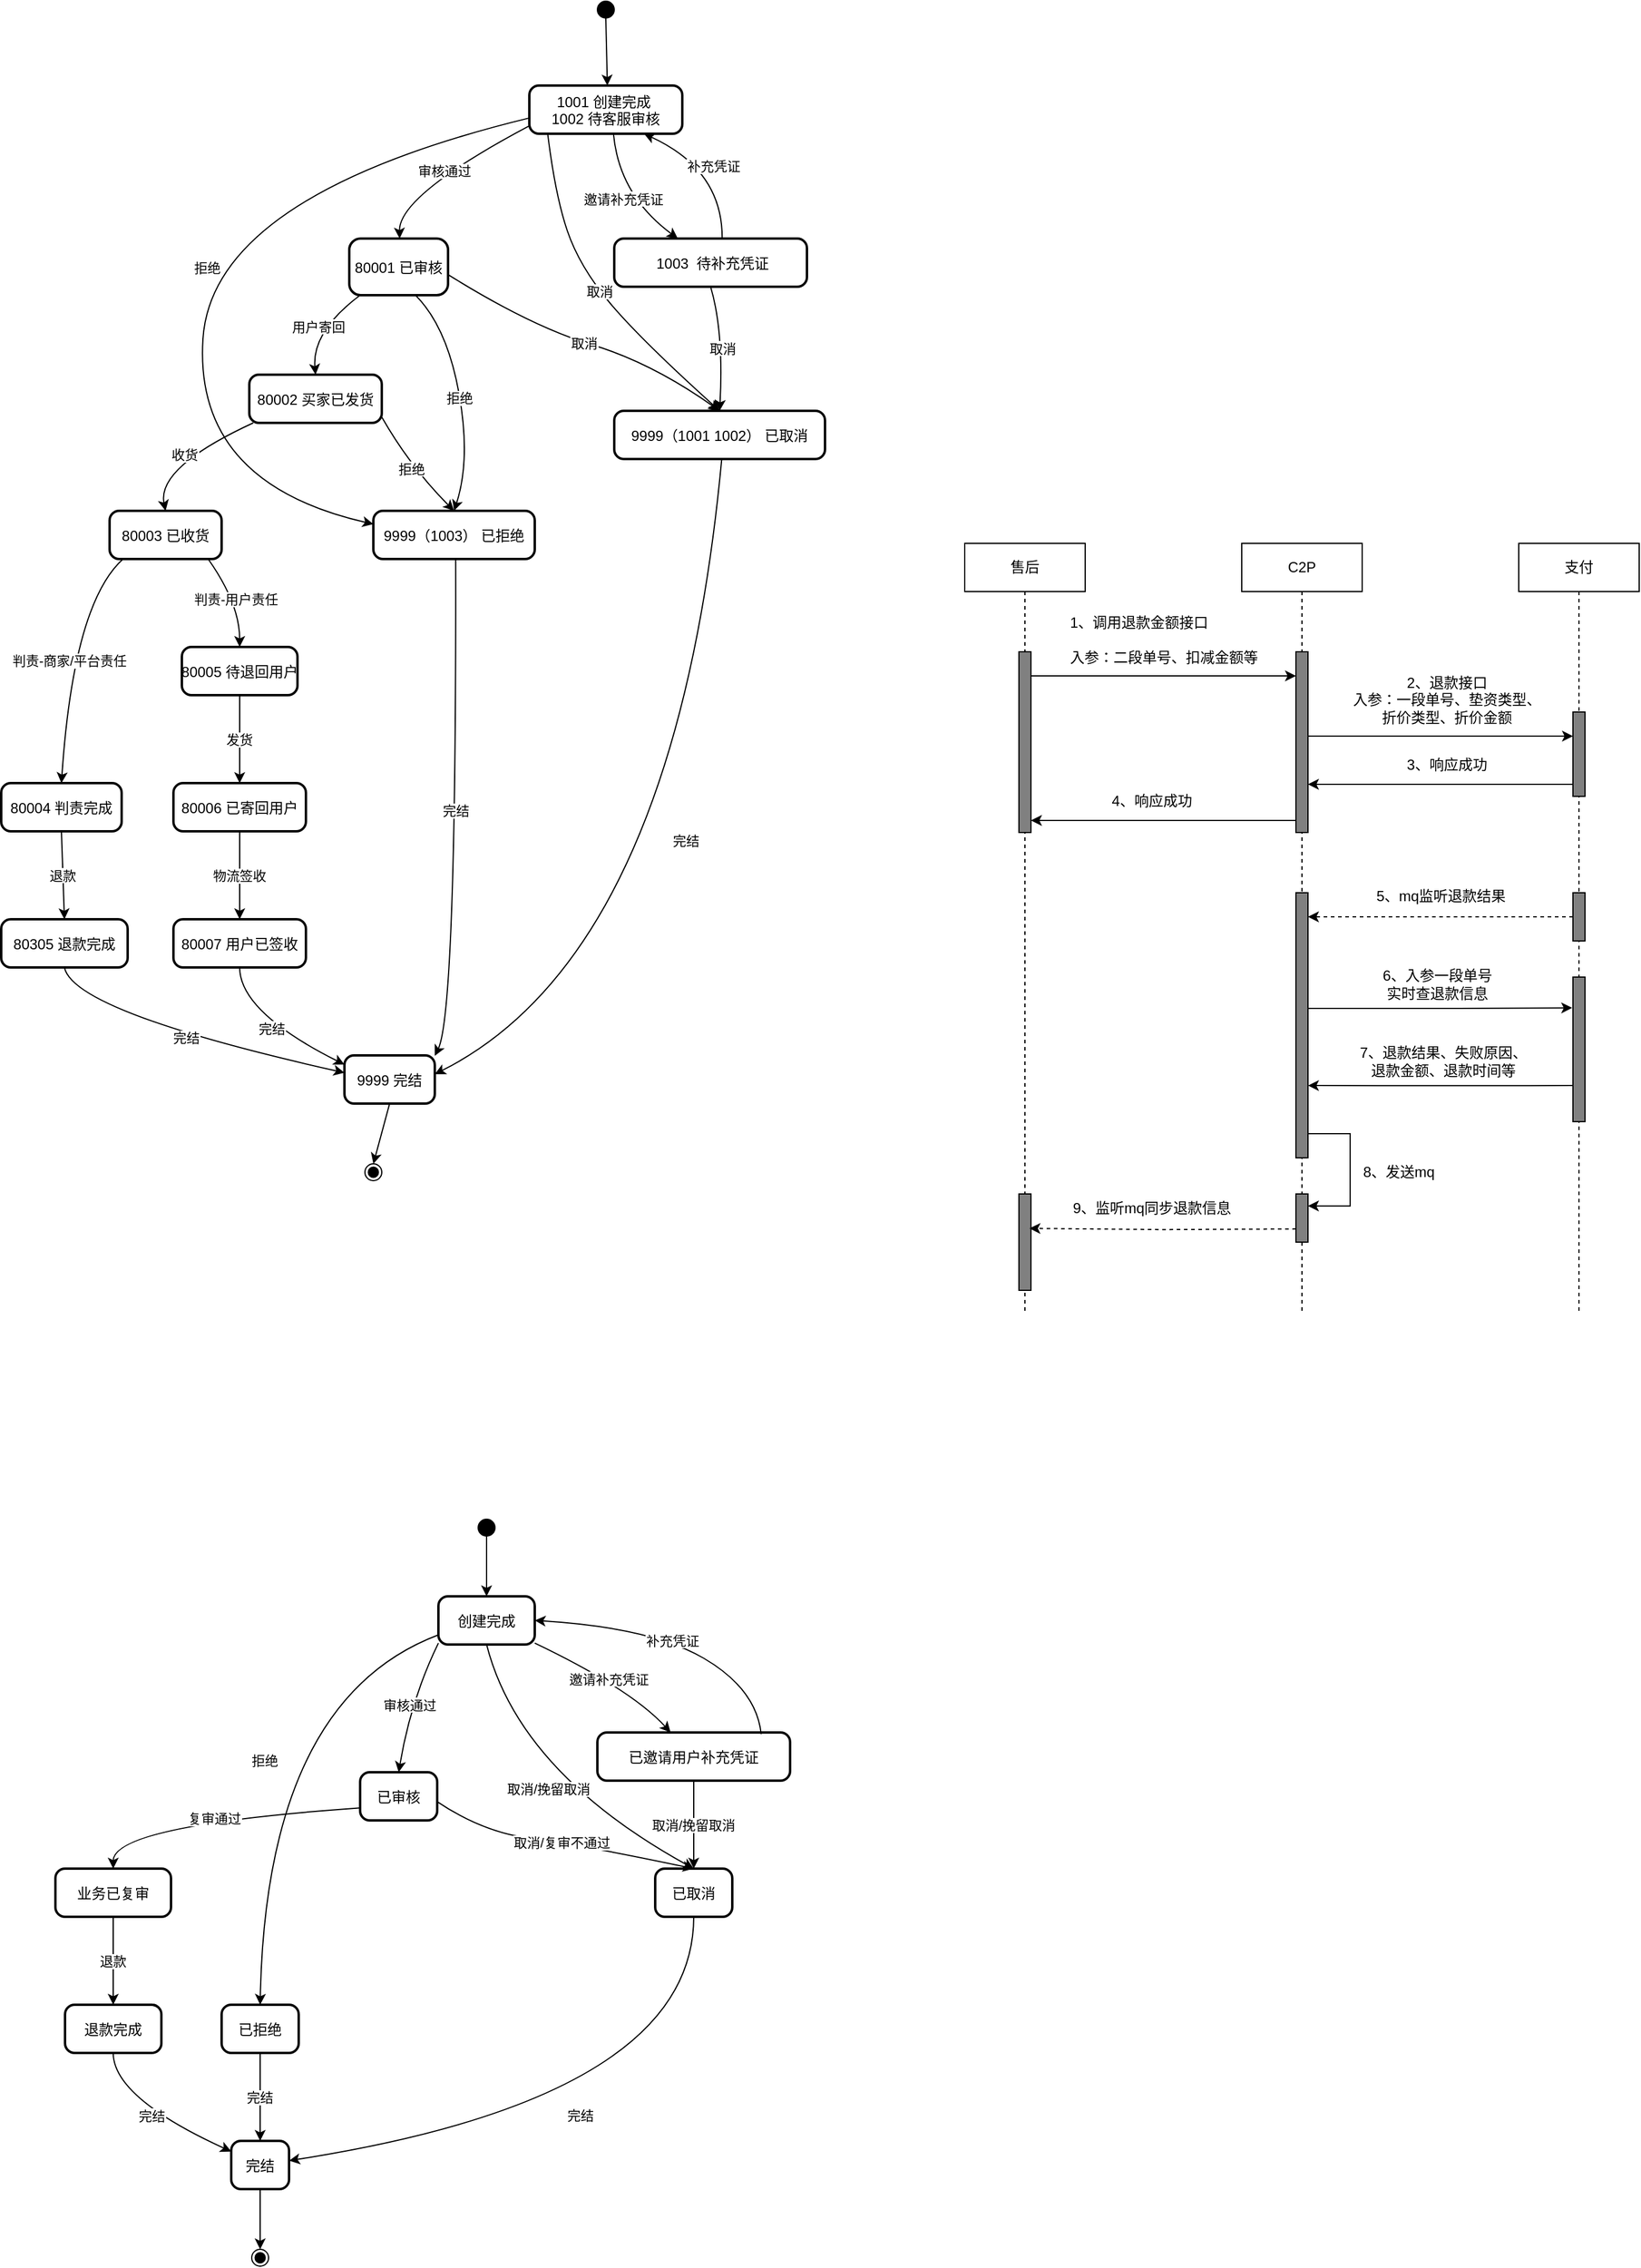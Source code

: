 <mxfile version="28.1.0">
  <diagram name="第 1 页" id="4yQItZhKM1FSXz17wNu8">
    <mxGraphModel dx="1773" dy="550" grid="1" gridSize="10" guides="1" tooltips="1" connect="1" arrows="1" fold="1" page="1" pageScale="1" pageWidth="827" pageHeight="1169" math="0" shadow="0">
      <root>
        <mxCell id="0" />
        <mxCell id="1" parent="0" />
        <mxCell id="TzoFvlbPLDbw41ZiefUc-1" value="" style="ellipse;fillColor=strokeColor;" parent="1" vertex="1">
          <mxGeometry x="495" width="14" height="14" as="geometry" />
        </mxCell>
        <mxCell id="TzoFvlbPLDbw41ZiefUc-2" value="1001 创建完成  &#xa;1002 待客服审核" style="rounded=1;arcSize=20;strokeWidth=2" parent="1" vertex="1">
          <mxGeometry x="438.5" y="70" width="127" height="40" as="geometry" />
        </mxCell>
        <mxCell id="TzoFvlbPLDbw41ZiefUc-3" value=" 1003  待补充凭证" style="rounded=1;arcSize=20;strokeWidth=2" parent="1" vertex="1">
          <mxGeometry x="509" y="197" width="160" height="40" as="geometry" />
        </mxCell>
        <mxCell id="TzoFvlbPLDbw41ZiefUc-4" value="9999（1001 1002） 已取消" style="rounded=1;arcSize=20;strokeWidth=2" parent="1" vertex="1">
          <mxGeometry x="509" y="340" width="175" height="40" as="geometry" />
        </mxCell>
        <mxCell id="TzoFvlbPLDbw41ZiefUc-5" value="9999（1003） 已拒绝" style="rounded=1;arcSize=20;strokeWidth=2" parent="1" vertex="1">
          <mxGeometry x="309" y="423" width="134" height="40" as="geometry" />
        </mxCell>
        <mxCell id="TzoFvlbPLDbw41ZiefUc-6" value="80001 已审核" style="rounded=1;arcSize=20;strokeWidth=2" parent="1" vertex="1">
          <mxGeometry x="289" y="197" width="82" height="47" as="geometry" />
        </mxCell>
        <mxCell id="TzoFvlbPLDbw41ZiefUc-7" value="80002 买家已发货" style="rounded=1;arcSize=20;strokeWidth=2" parent="1" vertex="1">
          <mxGeometry x="206" y="310" width="110" height="40" as="geometry" />
        </mxCell>
        <mxCell id="TzoFvlbPLDbw41ZiefUc-8" value="80003 已收货" style="rounded=1;arcSize=20;strokeWidth=2" parent="1" vertex="1">
          <mxGeometry x="90" y="423" width="93" height="40" as="geometry" />
        </mxCell>
        <mxCell id="TzoFvlbPLDbw41ZiefUc-9" value="80004 判责完成" style="rounded=1;arcSize=20;strokeWidth=2" parent="1" vertex="1">
          <mxGeometry y="649" width="100" height="40" as="geometry" />
        </mxCell>
        <mxCell id="TzoFvlbPLDbw41ZiefUc-10" value="80005 待退回用户" style="rounded=1;arcSize=20;strokeWidth=2" parent="1" vertex="1">
          <mxGeometry x="150" y="536" width="96" height="40" as="geometry" />
        </mxCell>
        <mxCell id="TzoFvlbPLDbw41ZiefUc-11" value="80305 退款完成" style="rounded=1;arcSize=20;strokeWidth=2" parent="1" vertex="1">
          <mxGeometry y="762" width="105" height="40" as="geometry" />
        </mxCell>
        <mxCell id="TzoFvlbPLDbw41ZiefUc-12" value="9999 完结" style="rounded=1;arcSize=20;strokeWidth=2" parent="1" vertex="1">
          <mxGeometry x="285" y="875" width="75" height="40" as="geometry" />
        </mxCell>
        <mxCell id="TzoFvlbPLDbw41ZiefUc-13" value="80006 已寄回用户" style="rounded=1;arcSize=20;strokeWidth=2" parent="1" vertex="1">
          <mxGeometry x="143" y="649" width="110" height="40" as="geometry" />
        </mxCell>
        <mxCell id="TzoFvlbPLDbw41ZiefUc-14" value="80007 用户已签收" style="rounded=1;arcSize=20;strokeWidth=2" parent="1" vertex="1">
          <mxGeometry x="143" y="762" width="110" height="40" as="geometry" />
        </mxCell>
        <mxCell id="TzoFvlbPLDbw41ZiefUc-15" value="" style="ellipse;shape=endState;fillColor=strokeColor;" parent="1" vertex="1">
          <mxGeometry x="302" y="965" width="14" height="14" as="geometry" />
        </mxCell>
        <mxCell id="TzoFvlbPLDbw41ZiefUc-16" value="" style="curved=1;startArrow=none;;exitX=0.53;exitY=1;entryX=0.51;entryY=0;rounded=0;" parent="1" source="TzoFvlbPLDbw41ZiefUc-1" target="TzoFvlbPLDbw41ZiefUc-2" edge="1">
          <mxGeometry relative="1" as="geometry">
            <Array as="points" />
          </mxGeometry>
        </mxCell>
        <mxCell id="TzoFvlbPLDbw41ZiefUc-17" value="邀请补充凭证" style="curved=1;startArrow=none;;exitX=0.55;exitY=1;entryX=0.33;entryY=0;rounded=0;" parent="1" source="TzoFvlbPLDbw41ZiefUc-2" target="TzoFvlbPLDbw41ZiefUc-3" edge="1">
          <mxGeometry relative="1" as="geometry">
            <Array as="points">
              <mxPoint x="513" y="161" />
            </Array>
          </mxGeometry>
        </mxCell>
        <mxCell id="TzoFvlbPLDbw41ZiefUc-18" value="取消" style="curved=1;startArrow=none;;exitX=0.12;exitY=1;entryX=0.5;entryY=0;rounded=0;entryDx=0;entryDy=0;" parent="1" source="TzoFvlbPLDbw41ZiefUc-2" target="TzoFvlbPLDbw41ZiefUc-4" edge="1">
          <mxGeometry relative="1" as="geometry">
            <Array as="points">
              <mxPoint x="460" y="161" />
              <mxPoint x="480" y="220" />
              <mxPoint x="530" y="280" />
            </Array>
          </mxGeometry>
        </mxCell>
        <mxCell id="TzoFvlbPLDbw41ZiefUc-19" value="拒绝" style="curved=1;startArrow=none;;exitX=0.01;exitY=0.67;entryX=0.01;entryY=0.28;rounded=0;" parent="1" source="TzoFvlbPLDbw41ZiefUc-2" target="TzoFvlbPLDbw41ZiefUc-5" edge="1">
          <mxGeometry relative="1" as="geometry">
            <Array as="points">
              <mxPoint x="175" y="161" />
              <mxPoint x="160" y="400" />
            </Array>
          </mxGeometry>
        </mxCell>
        <mxCell id="TzoFvlbPLDbw41ZiefUc-20" value="审核通过" style="curved=1;startArrow=none;;exitX=0.01;exitY=0.83;entryX=0.51;entryY=0;rounded=0;" parent="1" source="TzoFvlbPLDbw41ZiefUc-2" target="TzoFvlbPLDbw41ZiefUc-6" edge="1">
          <mxGeometry relative="1" as="geometry">
            <Array as="points">
              <mxPoint x="330" y="161" />
            </Array>
          </mxGeometry>
        </mxCell>
        <mxCell id="TzoFvlbPLDbw41ZiefUc-21" value="补充凭证" style="curved=1;startArrow=none;;exitX=0.56;exitY=0;entryX=0.75;entryY=1;rounded=0;entryDx=0;entryDy=0;" parent="1" source="TzoFvlbPLDbw41ZiefUc-3" target="TzoFvlbPLDbw41ZiefUc-2" edge="1">
          <mxGeometry x="0.006" relative="1" as="geometry">
            <Array as="points">
              <mxPoint x="599" y="140" />
            </Array>
            <mxPoint x="816.5" y="34" as="targetPoint" />
            <mxPoint as="offset" />
          </mxGeometry>
        </mxCell>
        <mxCell id="TzoFvlbPLDbw41ZiefUc-22" value="取消" style="curved=1;startArrow=none;;exitX=0.5;exitY=1;entryX=0.5;entryY=0;rounded=0;entryDx=0;entryDy=0;" parent="1" source="TzoFvlbPLDbw41ZiefUc-3" target="TzoFvlbPLDbw41ZiefUc-4" edge="1">
          <mxGeometry relative="1" as="geometry">
            <Array as="points">
              <mxPoint x="600" y="274" />
            </Array>
          </mxGeometry>
        </mxCell>
        <mxCell id="TzoFvlbPLDbw41ZiefUc-23" value="取消" style="curved=1;startArrow=none;;exitX=1.01;exitY=0.64;entryX=0.5;entryY=0;rounded=0;entryDx=0;entryDy=0;" parent="1" source="TzoFvlbPLDbw41ZiefUc-6" target="TzoFvlbPLDbw41ZiefUc-4" edge="1">
          <mxGeometry relative="1" as="geometry">
            <Array as="points">
              <mxPoint x="440" y="270" />
              <mxPoint x="540" y="300" />
            </Array>
          </mxGeometry>
        </mxCell>
        <mxCell id="TzoFvlbPLDbw41ZiefUc-24" value="拒绝" style="curved=1;startArrow=none;;exitX=0.67;exitY=1;entryX=0.5;entryY=0;rounded=0;entryDx=0;entryDy=0;" parent="1" source="TzoFvlbPLDbw41ZiefUc-6" target="TzoFvlbPLDbw41ZiefUc-5" edge="1">
          <mxGeometry relative="1" as="geometry">
            <Array as="points">
              <mxPoint x="370" y="270" />
              <mxPoint x="390" y="380" />
            </Array>
          </mxGeometry>
        </mxCell>
        <mxCell id="TzoFvlbPLDbw41ZiefUc-25" value="用户寄回" style="curved=1;startArrow=none;;exitX=0.11;exitY=1;entryX=0.5;entryY=0;rounded=0;" parent="1" source="TzoFvlbPLDbw41ZiefUc-6" target="TzoFvlbPLDbw41ZiefUc-7" edge="1">
          <mxGeometry relative="1" as="geometry">
            <Array as="points">
              <mxPoint x="258" y="274" />
            </Array>
          </mxGeometry>
        </mxCell>
        <mxCell id="TzoFvlbPLDbw41ZiefUc-26" value="拒绝" style="curved=1;startArrow=none;;exitX=1;exitY=0.88;entryX=0.5;entryY=0;rounded=0;entryDx=0;entryDy=0;" parent="1" source="TzoFvlbPLDbw41ZiefUc-7" target="TzoFvlbPLDbw41ZiefUc-5" edge="1">
          <mxGeometry relative="1" as="geometry">
            <Array as="points">
              <mxPoint x="340" y="387" />
            </Array>
          </mxGeometry>
        </mxCell>
        <mxCell id="TzoFvlbPLDbw41ZiefUc-27" value="收货" style="curved=1;startArrow=none;;exitX=0.03;exitY=1;entryX=0.5;entryY=0;rounded=0;" parent="1" source="TzoFvlbPLDbw41ZiefUc-7" target="TzoFvlbPLDbw41ZiefUc-8" edge="1">
          <mxGeometry relative="1" as="geometry">
            <Array as="points">
              <mxPoint x="129" y="387" />
            </Array>
          </mxGeometry>
        </mxCell>
        <mxCell id="TzoFvlbPLDbw41ZiefUc-28" value="判责-商家/平台责任" style="curved=1;startArrow=none;;exitX=0.12;exitY=1;entryX=0.5;entryY=0;rounded=0;" parent="1" source="TzoFvlbPLDbw41ZiefUc-8" target="TzoFvlbPLDbw41ZiefUc-9" edge="1">
          <mxGeometry relative="1" as="geometry">
            <Array as="points">
              <mxPoint x="60" y="500" />
            </Array>
          </mxGeometry>
        </mxCell>
        <mxCell id="TzoFvlbPLDbw41ZiefUc-29" value="判责-用户责任" style="curved=1;startArrow=none;;exitX=0.88;exitY=1;entryX=0.5;entryY=0;rounded=0;" parent="1" source="TzoFvlbPLDbw41ZiefUc-8" target="TzoFvlbPLDbw41ZiefUc-10" edge="1">
          <mxGeometry relative="1" as="geometry">
            <Array as="points">
              <mxPoint x="198" y="500" />
            </Array>
          </mxGeometry>
        </mxCell>
        <mxCell id="TzoFvlbPLDbw41ZiefUc-30" value="退款" style="curved=1;startArrow=none;;exitX=0.5;exitY=1;entryX=0.5;entryY=0;rounded=0;" parent="1" source="TzoFvlbPLDbw41ZiefUc-9" target="TzoFvlbPLDbw41ZiefUc-11" edge="1">
          <mxGeometry relative="1" as="geometry">
            <Array as="points" />
          </mxGeometry>
        </mxCell>
        <mxCell id="TzoFvlbPLDbw41ZiefUc-31" value="完结" style="curved=1;startArrow=none;;exitX=0.5;exitY=1;entryX=0;entryY=0.36;rounded=0;" parent="1" source="TzoFvlbPLDbw41ZiefUc-11" target="TzoFvlbPLDbw41ZiefUc-12" edge="1">
          <mxGeometry relative="1" as="geometry">
            <Array as="points">
              <mxPoint x="60" y="839" />
            </Array>
          </mxGeometry>
        </mxCell>
        <mxCell id="TzoFvlbPLDbw41ZiefUc-32" value="发货" style="curved=1;startArrow=none;;exitX=0.5;exitY=1;entryX=0.5;entryY=0;rounded=0;" parent="1" source="TzoFvlbPLDbw41ZiefUc-10" target="TzoFvlbPLDbw41ZiefUc-13" edge="1">
          <mxGeometry relative="1" as="geometry">
            <Array as="points" />
          </mxGeometry>
        </mxCell>
        <mxCell id="TzoFvlbPLDbw41ZiefUc-33" value="物流签收" style="curved=1;startArrow=none;;exitX=0.5;exitY=1;entryX=0.5;entryY=0;rounded=0;" parent="1" source="TzoFvlbPLDbw41ZiefUc-13" target="TzoFvlbPLDbw41ZiefUc-14" edge="1">
          <mxGeometry relative="1" as="geometry">
            <Array as="points" />
          </mxGeometry>
        </mxCell>
        <mxCell id="TzoFvlbPLDbw41ZiefUc-34" value="完结" style="curved=1;startArrow=none;;exitX=0.5;exitY=1;entryX=0;entryY=0.19;rounded=0;" parent="1" source="TzoFvlbPLDbw41ZiefUc-14" target="TzoFvlbPLDbw41ZiefUc-12" edge="1">
          <mxGeometry relative="1" as="geometry">
            <Array as="points">
              <mxPoint x="198" y="839" />
            </Array>
          </mxGeometry>
        </mxCell>
        <mxCell id="TzoFvlbPLDbw41ZiefUc-35" value="完结" style="curved=1;startArrow=none;;exitX=0.51;exitY=1;entryX=1;entryY=0.01;rounded=0;" parent="1" source="TzoFvlbPLDbw41ZiefUc-5" target="TzoFvlbPLDbw41ZiefUc-12" edge="1">
          <mxGeometry relative="1" as="geometry">
            <Array as="points">
              <mxPoint x="378" y="839" />
            </Array>
          </mxGeometry>
        </mxCell>
        <mxCell id="TzoFvlbPLDbw41ZiefUc-36" value="完结" style="curved=1;startArrow=none;;exitX=0.51;exitY=1;entryX=1;entryY=0.39;rounded=0;" parent="1" source="TzoFvlbPLDbw41ZiefUc-4" target="TzoFvlbPLDbw41ZiefUc-12" edge="1">
          <mxGeometry relative="1" as="geometry">
            <Array as="points">
              <mxPoint x="560" y="790" />
            </Array>
          </mxGeometry>
        </mxCell>
        <mxCell id="TzoFvlbPLDbw41ZiefUc-37" value="" style="curved=1;startArrow=none;;exitX=0.5;exitY=1;entryX=0.5;entryY=0;rounded=0;" parent="1" source="TzoFvlbPLDbw41ZiefUc-12" target="TzoFvlbPLDbw41ZiefUc-15" edge="1">
          <mxGeometry relative="1" as="geometry">
            <Array as="points" />
          </mxGeometry>
        </mxCell>
        <mxCell id="GfPiX0NhnV7fmGX6SbUD-1" value="" style="ellipse;fillColor=strokeColor;" parent="1" vertex="1">
          <mxGeometry x="396" y="1260" width="14" height="14" as="geometry" />
        </mxCell>
        <mxCell id="GfPiX0NhnV7fmGX6SbUD-2" value="创建完成" style="rounded=1;arcSize=20;strokeWidth=2" parent="1" vertex="1">
          <mxGeometry x="363" y="1324" width="80" height="40" as="geometry" />
        </mxCell>
        <mxCell id="GfPiX0NhnV7fmGX6SbUD-3" value="已邀请用户补充凭证" style="rounded=1;arcSize=20;strokeWidth=2" parent="1" vertex="1">
          <mxGeometry x="495" y="1437" width="160" height="40" as="geometry" />
        </mxCell>
        <mxCell id="GfPiX0NhnV7fmGX6SbUD-4" value="已取消" style="rounded=1;arcSize=20;strokeWidth=2" parent="1" vertex="1">
          <mxGeometry x="543" y="1550" width="64" height="40" as="geometry" />
        </mxCell>
        <mxCell id="GfPiX0NhnV7fmGX6SbUD-5" value="已拒绝" style="rounded=1;arcSize=20;strokeWidth=2" parent="1" vertex="1">
          <mxGeometry x="183" y="1663" width="64" height="40" as="geometry" />
        </mxCell>
        <mxCell id="GfPiX0NhnV7fmGX6SbUD-6" value="已审核" style="rounded=1;arcSize=20;strokeWidth=2" parent="1" vertex="1">
          <mxGeometry x="298" y="1470" width="64" height="40" as="geometry" />
        </mxCell>
        <mxCell id="GfPiX0NhnV7fmGX6SbUD-7" value="业务已复审" style="rounded=1;arcSize=20;strokeWidth=2" parent="1" vertex="1">
          <mxGeometry x="45" y="1550" width="96" height="40" as="geometry" />
        </mxCell>
        <mxCell id="GfPiX0NhnV7fmGX6SbUD-8" value="退款完成" style="rounded=1;arcSize=20;strokeWidth=2" parent="1" vertex="1">
          <mxGeometry x="53" y="1663" width="80" height="40" as="geometry" />
        </mxCell>
        <mxCell id="GfPiX0NhnV7fmGX6SbUD-9" value="完结" style="rounded=1;arcSize=20;strokeWidth=2" parent="1" vertex="1">
          <mxGeometry x="191" y="1776" width="48" height="40" as="geometry" />
        </mxCell>
        <mxCell id="GfPiX0NhnV7fmGX6SbUD-10" value="" style="ellipse;shape=endState;fillColor=strokeColor;" parent="1" vertex="1">
          <mxGeometry x="208" y="1866" width="14" height="14" as="geometry" />
        </mxCell>
        <mxCell id="GfPiX0NhnV7fmGX6SbUD-11" value="" style="curved=1;startArrow=none;;exitX=0.51;exitY=1;entryX=0.5;entryY=0;rounded=0;" parent="1" source="GfPiX0NhnV7fmGX6SbUD-1" target="GfPiX0NhnV7fmGX6SbUD-2" edge="1">
          <mxGeometry relative="1" as="geometry">
            <Array as="points" />
          </mxGeometry>
        </mxCell>
        <mxCell id="GfPiX0NhnV7fmGX6SbUD-12" value="邀请补充凭证" style="curved=1;startArrow=none;;exitX=1;exitY=0.97;entryX=0.38;entryY=0;rounded=0;" parent="1" source="GfPiX0NhnV7fmGX6SbUD-2" target="GfPiX0NhnV7fmGX6SbUD-3" edge="1">
          <mxGeometry relative="1" as="geometry">
            <Array as="points">
              <mxPoint x="523" y="1401" />
            </Array>
          </mxGeometry>
        </mxCell>
        <mxCell id="GfPiX0NhnV7fmGX6SbUD-13" value="取消/挽留取消" style="curved=1;startArrow=none;;exitX=0.5;exitY=1;entryX=0.5;entryY=0;rounded=0;entryDx=0;entryDy=0;" parent="1" source="GfPiX0NhnV7fmGX6SbUD-2" target="GfPiX0NhnV7fmGX6SbUD-4" edge="1">
          <mxGeometry relative="1" as="geometry">
            <Array as="points">
              <mxPoint x="430" y="1470" />
            </Array>
          </mxGeometry>
        </mxCell>
        <mxCell id="GfPiX0NhnV7fmGX6SbUD-14" value="拒绝" style="curved=1;startArrow=none;;exitX=0;exitY=0.8;entryX=0.5;entryY=0;rounded=0;" parent="1" source="GfPiX0NhnV7fmGX6SbUD-2" target="GfPiX0NhnV7fmGX6SbUD-5" edge="1">
          <mxGeometry relative="1" as="geometry">
            <Array as="points">
              <mxPoint x="220" y="1410" />
            </Array>
          </mxGeometry>
        </mxCell>
        <mxCell id="GfPiX0NhnV7fmGX6SbUD-15" value="审核通过" style="curved=1;startArrow=none;;exitX=0;exitY=0.97;entryX=0.5;entryY=0;rounded=0;" parent="1" source="GfPiX0NhnV7fmGX6SbUD-2" target="GfPiX0NhnV7fmGX6SbUD-6" edge="1">
          <mxGeometry relative="1" as="geometry">
            <Array as="points">
              <mxPoint x="340" y="1410" />
            </Array>
          </mxGeometry>
        </mxCell>
        <mxCell id="GfPiX0NhnV7fmGX6SbUD-16" value="补充凭证" style="curved=1;startArrow=none;;exitX=0.85;exitY=0.033;entryX=1;entryY=0.5;rounded=0;exitDx=0;exitDy=0;exitPerimeter=0;entryDx=0;entryDy=0;" parent="1" source="GfPiX0NhnV7fmGX6SbUD-3" target="GfPiX0NhnV7fmGX6SbUD-2" edge="1">
          <mxGeometry relative="1" as="geometry">
            <Array as="points">
              <mxPoint x="627" y="1401" />
              <mxPoint x="540" y="1350" />
            </Array>
          </mxGeometry>
        </mxCell>
        <mxCell id="GfPiX0NhnV7fmGX6SbUD-17" value="取消/挽留取消" style="curved=1;startArrow=none;;exitX=0.5;exitY=1;entryX=0.5;entryY=0;rounded=0;" parent="1" source="GfPiX0NhnV7fmGX6SbUD-3" target="GfPiX0NhnV7fmGX6SbUD-4" edge="1">
          <mxGeometry relative="1" as="geometry">
            <Array as="points" />
          </mxGeometry>
        </mxCell>
        <mxCell id="GfPiX0NhnV7fmGX6SbUD-18" value="复审通过" style="curved=1;startArrow=none;;exitX=0;exitY=0.74;entryX=0.5;entryY=0;rounded=0;" parent="1" source="GfPiX0NhnV7fmGX6SbUD-6" target="GfPiX0NhnV7fmGX6SbUD-7" edge="1">
          <mxGeometry relative="1" as="geometry">
            <Array as="points">
              <mxPoint x="93" y="1514" />
            </Array>
          </mxGeometry>
        </mxCell>
        <mxCell id="GfPiX0NhnV7fmGX6SbUD-19" value="取消/复审不通过" style="curved=1;startArrow=none;;exitX=1;exitY=0.61;entryX=0.5;entryY=0;rounded=0;entryDx=0;entryDy=0;" parent="1" source="GfPiX0NhnV7fmGX6SbUD-6" target="GfPiX0NhnV7fmGX6SbUD-4" edge="1">
          <mxGeometry relative="1" as="geometry">
            <Array as="points">
              <mxPoint x="400" y="1520" />
              <mxPoint x="480" y="1530" />
            </Array>
          </mxGeometry>
        </mxCell>
        <mxCell id="GfPiX0NhnV7fmGX6SbUD-20" value="退款" style="curved=1;startArrow=none;;exitX=0.5;exitY=1;entryX=0.5;entryY=0;rounded=0;" parent="1" source="GfPiX0NhnV7fmGX6SbUD-7" target="GfPiX0NhnV7fmGX6SbUD-8" edge="1">
          <mxGeometry relative="1" as="geometry">
            <Array as="points" />
          </mxGeometry>
        </mxCell>
        <mxCell id="GfPiX0NhnV7fmGX6SbUD-21" value="完结" style="curved=1;startArrow=none;;exitX=0.5;exitY=1;entryX=0;entryY=0.22;rounded=0;" parent="1" source="GfPiX0NhnV7fmGX6SbUD-8" target="GfPiX0NhnV7fmGX6SbUD-9" edge="1">
          <mxGeometry relative="1" as="geometry">
            <Array as="points">
              <mxPoint x="93" y="1740" />
            </Array>
          </mxGeometry>
        </mxCell>
        <mxCell id="GfPiX0NhnV7fmGX6SbUD-22" value="完结" style="curved=1;startArrow=none;;exitX=0.5;exitY=1;entryX=0.5;entryY=0;rounded=0;" parent="1" source="GfPiX0NhnV7fmGX6SbUD-5" target="GfPiX0NhnV7fmGX6SbUD-9" edge="1">
          <mxGeometry relative="1" as="geometry">
            <Array as="points" />
          </mxGeometry>
        </mxCell>
        <mxCell id="GfPiX0NhnV7fmGX6SbUD-23" value="完结" style="curved=1;startArrow=none;;exitX=0.5;exitY=1;entryX=1;entryY=0.41;rounded=0;" parent="1" source="GfPiX0NhnV7fmGX6SbUD-4" target="GfPiX0NhnV7fmGX6SbUD-9" edge="1">
          <mxGeometry relative="1" as="geometry">
            <Array as="points">
              <mxPoint x="575" y="1740" />
            </Array>
          </mxGeometry>
        </mxCell>
        <mxCell id="GfPiX0NhnV7fmGX6SbUD-24" value="" style="curved=1;startArrow=none;;exitX=0.5;exitY=1;entryX=0.5;entryY=0;rounded=0;" parent="1" source="GfPiX0NhnV7fmGX6SbUD-9" target="GfPiX0NhnV7fmGX6SbUD-10" edge="1">
          <mxGeometry relative="1" as="geometry">
            <Array as="points" />
          </mxGeometry>
        </mxCell>
        <mxCell id="zb_JyDND8dHimQHmOOMn-1" value="C2P" style="shape=umlLifeline;perimeter=lifelinePerimeter;whiteSpace=wrap;html=1;container=1;dropTarget=0;collapsible=0;recursiveResize=0;outlineConnect=0;portConstraint=eastwest;newEdgeStyle={&quot;edgeStyle&quot;:&quot;elbowEdgeStyle&quot;,&quot;elbow&quot;:&quot;vertical&quot;,&quot;curved&quot;:0,&quot;rounded&quot;:0};" parent="1" vertex="1">
          <mxGeometry x="1030" y="450" width="100" height="640" as="geometry" />
        </mxCell>
        <mxCell id="zb_JyDND8dHimQHmOOMn-2" value="" style="html=1;points=[[0,0,0,0,5],[0,1,0,0,-5],[1,0,0,0,5],[1,1,0,0,-5]];perimeter=orthogonalPerimeter;outlineConnect=0;targetShapes=umlLifeline;portConstraint=eastwest;newEdgeStyle={&quot;curved&quot;:0,&quot;rounded&quot;:0};fillColor=#808080;" parent="zb_JyDND8dHimQHmOOMn-1" vertex="1">
          <mxGeometry x="45" y="90" width="10" height="150" as="geometry" />
        </mxCell>
        <mxCell id="zb_JyDND8dHimQHmOOMn-33" style="edgeStyle=orthogonalEdgeStyle;rounded=0;orthogonalLoop=1;jettySize=auto;html=1;curved=0;" parent="zb_JyDND8dHimQHmOOMn-1" source="zb_JyDND8dHimQHmOOMn-23" target="zb_JyDND8dHimQHmOOMn-32" edge="1">
          <mxGeometry relative="1" as="geometry">
            <mxPoint x="60" y="400" as="sourcePoint" />
            <Array as="points">
              <mxPoint x="90" y="490" />
              <mxPoint x="90" y="550" />
            </Array>
          </mxGeometry>
        </mxCell>
        <mxCell id="zb_JyDND8dHimQHmOOMn-23" value="" style="html=1;points=[[0,0,0,0,5],[0,1,0,0,-5],[1,0,0,0,5],[1,1,0,0,-5]];perimeter=orthogonalPerimeter;outlineConnect=0;targetShapes=umlLifeline;portConstraint=eastwest;newEdgeStyle={&quot;curved&quot;:0,&quot;rounded&quot;:0};fillColor=#808080;" parent="zb_JyDND8dHimQHmOOMn-1" vertex="1">
          <mxGeometry x="45" y="290" width="10" height="220" as="geometry" />
        </mxCell>
        <mxCell id="zb_JyDND8dHimQHmOOMn-32" value="" style="html=1;points=[[0,0,0,0,5],[0,1,0,0,-5],[1,0,0,0,5],[1,1,0,0,-5]];perimeter=orthogonalPerimeter;outlineConnect=0;targetShapes=umlLifeline;portConstraint=eastwest;newEdgeStyle={&quot;curved&quot;:0,&quot;rounded&quot;:0};fillColor=#808080;" parent="zb_JyDND8dHimQHmOOMn-1" vertex="1">
          <mxGeometry x="45" y="540" width="10" height="40" as="geometry" />
        </mxCell>
        <mxCell id="zb_JyDND8dHimQHmOOMn-3" value="售后" style="shape=umlLifeline;perimeter=lifelinePerimeter;whiteSpace=wrap;html=1;container=1;dropTarget=0;collapsible=0;recursiveResize=0;outlineConnect=0;portConstraint=eastwest;newEdgeStyle={&quot;edgeStyle&quot;:&quot;elbowEdgeStyle&quot;,&quot;elbow&quot;:&quot;vertical&quot;,&quot;curved&quot;:0,&quot;rounded&quot;:0};" parent="1" vertex="1">
          <mxGeometry x="800" y="450" width="100" height="640" as="geometry" />
        </mxCell>
        <mxCell id="zb_JyDND8dHimQHmOOMn-8" value="" style="html=1;points=[[0,0,0,0,5],[0,1,0,0,-5],[1,0,0,0,5],[1,1,0,0,-5]];perimeter=orthogonalPerimeter;outlineConnect=0;targetShapes=umlLifeline;portConstraint=eastwest;newEdgeStyle={&quot;curved&quot;:0,&quot;rounded&quot;:0};fillColor=#808080;" parent="zb_JyDND8dHimQHmOOMn-3" vertex="1">
          <mxGeometry x="45" y="90" width="10" height="150" as="geometry" />
        </mxCell>
        <mxCell id="zb_JyDND8dHimQHmOOMn-35" value="" style="html=1;points=[[0,0,0,0,5],[0,1,0,0,-5],[1,0,0,0,5],[1,1,0,0,-5]];perimeter=orthogonalPerimeter;outlineConnect=0;targetShapes=umlLifeline;portConstraint=eastwest;newEdgeStyle={&quot;curved&quot;:0,&quot;rounded&quot;:0};fillColor=#808080;" parent="zb_JyDND8dHimQHmOOMn-3" vertex="1">
          <mxGeometry x="45" y="540" width="10" height="80" as="geometry" />
        </mxCell>
        <mxCell id="zb_JyDND8dHimQHmOOMn-5" value="支付" style="shape=umlLifeline;perimeter=lifelinePerimeter;whiteSpace=wrap;html=1;container=1;dropTarget=0;collapsible=0;recursiveResize=0;outlineConnect=0;portConstraint=eastwest;newEdgeStyle={&quot;edgeStyle&quot;:&quot;elbowEdgeStyle&quot;,&quot;elbow&quot;:&quot;vertical&quot;,&quot;curved&quot;:0,&quot;rounded&quot;:0};" parent="1" vertex="1">
          <mxGeometry x="1260" y="450" width="100" height="640" as="geometry" />
        </mxCell>
        <mxCell id="zb_JyDND8dHimQHmOOMn-6" value="" style="html=1;points=[[0,0,0,0,5],[0,1,0,0,-5],[1,0,0,0,5],[1,1,0,0,-5]];perimeter=orthogonalPerimeter;outlineConnect=0;targetShapes=umlLifeline;portConstraint=eastwest;newEdgeStyle={&quot;curved&quot;:0,&quot;rounded&quot;:0};fillColor=#808080;" parent="zb_JyDND8dHimQHmOOMn-5" vertex="1">
          <mxGeometry x="45" y="140" width="10" height="70" as="geometry" />
        </mxCell>
        <mxCell id="zb_JyDND8dHimQHmOOMn-22" value="" style="html=1;points=[[0,0,0,0,5],[0,1,0,0,-5],[1,0,0,0,5],[1,1,0,0,-5]];perimeter=orthogonalPerimeter;outlineConnect=0;targetShapes=umlLifeline;portConstraint=eastwest;newEdgeStyle={&quot;curved&quot;:0,&quot;rounded&quot;:0};fillColor=#808080;" parent="zb_JyDND8dHimQHmOOMn-5" vertex="1">
          <mxGeometry x="45" y="290" width="10" height="40" as="geometry" />
        </mxCell>
        <mxCell id="zb_JyDND8dHimQHmOOMn-26" value="" style="html=1;points=[[0,0,0,0,5],[0,1,0,0,-5],[1,0,0,0,5],[1,1,0,0,-5]];perimeter=orthogonalPerimeter;outlineConnect=0;targetShapes=umlLifeline;portConstraint=eastwest;newEdgeStyle={&quot;curved&quot;:0,&quot;rounded&quot;:0};fillColor=#808080;" parent="zb_JyDND8dHimQHmOOMn-5" vertex="1">
          <mxGeometry x="45" y="360" width="10" height="120" as="geometry" />
        </mxCell>
        <mxCell id="zb_JyDND8dHimQHmOOMn-10" value="&lt;div style=&quot;text-align: left;&quot;&gt;&lt;span style=&quot;background-color: transparent; color: light-dark(rgb(0, 0, 0), rgb(255, 255, 255));&quot;&gt;1、调用退款金额接口&lt;/span&gt;&lt;/div&gt;&lt;div style=&quot;text-align: left;&quot;&gt;&lt;span style=&quot;background-color: transparent; color: light-dark(rgb(0, 0, 0), rgb(255, 255, 255));&quot;&gt;&lt;br&gt;&lt;/span&gt;&lt;/div&gt;&lt;div&gt;&lt;div style=&quot;text-align: left;&quot;&gt;&lt;span style=&quot;background-color: transparent; color: light-dark(rgb(0, 0, 0), rgb(255, 255, 255));&quot;&gt;入参：&lt;/span&gt;&lt;span style=&quot;background-color: transparent; color: light-dark(rgb(0, 0, 0), rgb(255, 255, 255));&quot;&gt;二段单号、扣减金额等&lt;/span&gt;&lt;/div&gt;&lt;/div&gt;" style="text;html=1;align=center;verticalAlign=middle;resizable=0;points=[];autosize=1;strokeColor=none;fillColor=none;" parent="1" vertex="1">
          <mxGeometry x="875" y="500" width="180" height="60" as="geometry" />
        </mxCell>
        <mxCell id="zb_JyDND8dHimQHmOOMn-12" style="edgeStyle=orthogonalEdgeStyle;rounded=0;orthogonalLoop=1;jettySize=auto;html=1;curved=0;" parent="1" source="zb_JyDND8dHimQHmOOMn-8" target="zb_JyDND8dHimQHmOOMn-2" edge="1">
          <mxGeometry relative="1" as="geometry">
            <Array as="points">
              <mxPoint x="970" y="560" />
              <mxPoint x="970" y="560" />
            </Array>
          </mxGeometry>
        </mxCell>
        <mxCell id="zb_JyDND8dHimQHmOOMn-14" style="edgeStyle=orthogonalEdgeStyle;rounded=0;orthogonalLoop=1;jettySize=auto;html=1;curved=0;" parent="1" target="zb_JyDND8dHimQHmOOMn-6" edge="1">
          <mxGeometry relative="1" as="geometry">
            <mxPoint x="1085" y="615" as="sourcePoint" />
            <mxPoint x="1300" y="610" as="targetPoint" />
            <Array as="points">
              <mxPoint x="1085" y="610" />
            </Array>
          </mxGeometry>
        </mxCell>
        <mxCell id="zb_JyDND8dHimQHmOOMn-15" value="2、退款接口&lt;div&gt;入参：一段单号、垫资类型、&lt;br&gt;折价类型、折价金额&lt;/div&gt;" style="text;html=1;align=center;verticalAlign=middle;resizable=0;points=[];autosize=1;strokeColor=none;fillColor=none;" parent="1" vertex="1">
          <mxGeometry x="1110" y="550" width="180" height="60" as="geometry" />
        </mxCell>
        <mxCell id="zb_JyDND8dHimQHmOOMn-16" style="edgeStyle=orthogonalEdgeStyle;rounded=0;orthogonalLoop=1;jettySize=auto;html=1;curved=0;" parent="1" source="zb_JyDND8dHimQHmOOMn-6" target="zb_JyDND8dHimQHmOOMn-2" edge="1">
          <mxGeometry relative="1" as="geometry">
            <Array as="points">
              <mxPoint x="1200" y="650" />
              <mxPoint x="1200" y="650" />
            </Array>
          </mxGeometry>
        </mxCell>
        <mxCell id="zb_JyDND8dHimQHmOOMn-19" value="3、响应成功" style="text;html=1;align=center;verticalAlign=middle;resizable=0;points=[];autosize=1;strokeColor=none;fillColor=none;" parent="1" vertex="1">
          <mxGeometry x="1155" y="619" width="90" height="30" as="geometry" />
        </mxCell>
        <mxCell id="zb_JyDND8dHimQHmOOMn-20" style="edgeStyle=orthogonalEdgeStyle;rounded=0;orthogonalLoop=1;jettySize=auto;html=1;curved=0;" parent="1" source="zb_JyDND8dHimQHmOOMn-2" target="zb_JyDND8dHimQHmOOMn-8" edge="1">
          <mxGeometry relative="1" as="geometry">
            <Array as="points">
              <mxPoint x="960" y="680" />
              <mxPoint x="960" y="680" />
            </Array>
          </mxGeometry>
        </mxCell>
        <mxCell id="zb_JyDND8dHimQHmOOMn-21" value="4、响应成功" style="text;html=1;align=center;verticalAlign=middle;resizable=0;points=[];autosize=1;strokeColor=none;fillColor=none;" parent="1" vertex="1">
          <mxGeometry x="910" y="649" width="90" height="30" as="geometry" />
        </mxCell>
        <mxCell id="zb_JyDND8dHimQHmOOMn-24" style="edgeStyle=orthogonalEdgeStyle;rounded=0;orthogonalLoop=1;jettySize=auto;html=1;curved=0;dashed=1;" parent="1" source="zb_JyDND8dHimQHmOOMn-22" target="zb_JyDND8dHimQHmOOMn-23" edge="1">
          <mxGeometry relative="1" as="geometry">
            <Array as="points">
              <mxPoint x="1140" y="760" />
              <mxPoint x="1140" y="760" />
            </Array>
          </mxGeometry>
        </mxCell>
        <mxCell id="zb_JyDND8dHimQHmOOMn-25" value="5、mq监听退款结果" style="text;html=1;align=center;verticalAlign=middle;resizable=0;points=[];autosize=1;strokeColor=none;fillColor=none;" parent="1" vertex="1">
          <mxGeometry x="1130" y="728" width="130" height="30" as="geometry" />
        </mxCell>
        <mxCell id="zb_JyDND8dHimQHmOOMn-28" value="6、入参一段单号&lt;br&gt;实时查退款信息" style="text;html=1;align=center;verticalAlign=middle;resizable=0;points=[];autosize=1;strokeColor=none;fillColor=none;" parent="1" vertex="1">
          <mxGeometry x="1137" y="796" width="110" height="40" as="geometry" />
        </mxCell>
        <mxCell id="zb_JyDND8dHimQHmOOMn-29" style="edgeStyle=orthogonalEdgeStyle;rounded=0;orthogonalLoop=1;jettySize=auto;html=1;curved=0;entryX=-0.065;entryY=0.213;entryDx=0;entryDy=0;entryPerimeter=0;" parent="1" source="zb_JyDND8dHimQHmOOMn-23" target="zb_JyDND8dHimQHmOOMn-26" edge="1">
          <mxGeometry relative="1" as="geometry">
            <Array as="points">
              <mxPoint x="1210" y="836" />
              <mxPoint x="1210" y="836" />
            </Array>
          </mxGeometry>
        </mxCell>
        <mxCell id="zb_JyDND8dHimQHmOOMn-30" style="edgeStyle=orthogonalEdgeStyle;rounded=0;orthogonalLoop=1;jettySize=auto;html=1;curved=0;" parent="1" edge="1">
          <mxGeometry relative="1" as="geometry">
            <mxPoint x="1305.0" y="900.059" as="sourcePoint" />
            <mxPoint x="1085.0" y="900.059" as="targetPoint" />
            <Array as="points">
              <mxPoint x="1200" y="900" />
              <mxPoint x="1200" y="900" />
            </Array>
          </mxGeometry>
        </mxCell>
        <mxCell id="zb_JyDND8dHimQHmOOMn-31" value="7、退款结果、失败原因、&lt;br&gt;退款金额、退款时间等" style="text;html=1;align=center;verticalAlign=middle;resizable=0;points=[];autosize=1;strokeColor=none;fillColor=none;" parent="1" vertex="1">
          <mxGeometry x="1117" y="860" width="160" height="40" as="geometry" />
        </mxCell>
        <mxCell id="zb_JyDND8dHimQHmOOMn-34" value="8、发送mq" style="text;html=1;align=center;verticalAlign=middle;resizable=0;points=[];autosize=1;strokeColor=none;fillColor=none;" parent="1" vertex="1">
          <mxGeometry x="1120" y="957" width="80" height="30" as="geometry" />
        </mxCell>
        <mxCell id="zb_JyDND8dHimQHmOOMn-36" style="edgeStyle=orthogonalEdgeStyle;rounded=0;orthogonalLoop=1;jettySize=auto;html=1;curved=0;entryX=0.876;entryY=0.245;entryDx=0;entryDy=0;entryPerimeter=0;dashed=1;" parent="1" edge="1">
          <mxGeometry relative="1" as="geometry">
            <mxPoint x="1075.0" y="1019.059" as="sourcePoint" />
            <mxPoint x="853.76" y="1018.6" as="targetPoint" />
          </mxGeometry>
        </mxCell>
        <mxCell id="zb_JyDND8dHimQHmOOMn-37" value="9、监听mq同步退款信息" style="text;html=1;align=center;verticalAlign=middle;resizable=0;points=[];autosize=1;strokeColor=none;fillColor=none;" parent="1" vertex="1">
          <mxGeometry x="880" y="987" width="150" height="30" as="geometry" />
        </mxCell>
      </root>
    </mxGraphModel>
  </diagram>
</mxfile>
